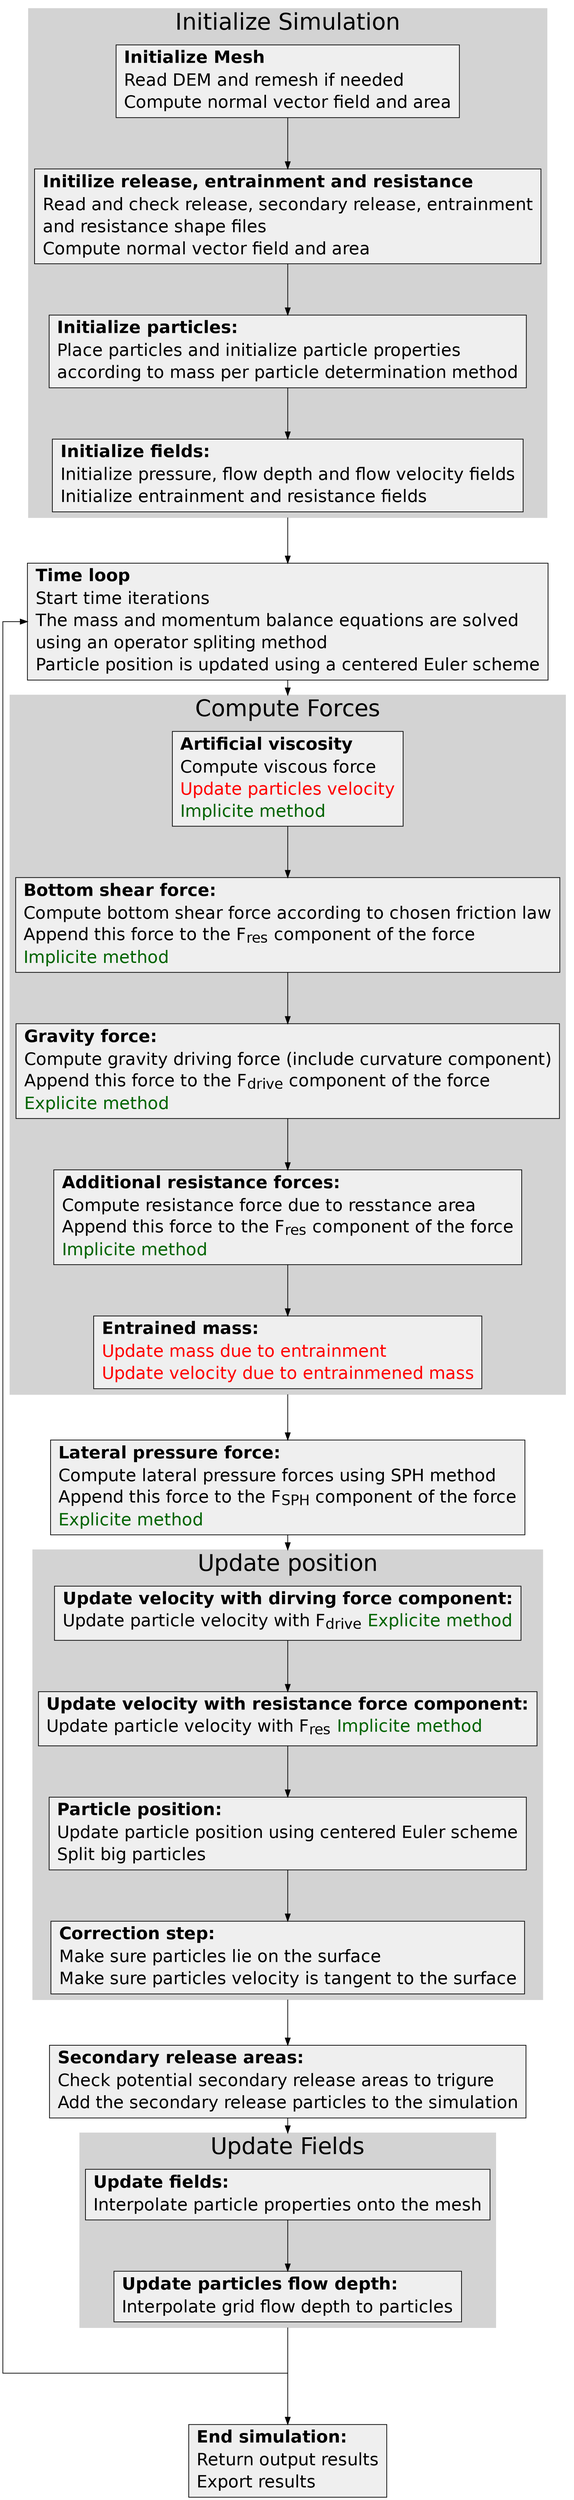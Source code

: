 
digraph "com1DFA algorithm graph" {
  /* compound=true; */
  newrank=true;
  size="100,100";
  rankdir="TB";
  graph [compound=true, ranksep=1, splines=ortho, fontname="helvetica", fontsize="32"];
  node [shape=box, style=filled, fontsize=24 fontname="helvetica" fillcolor="#efefef"];
  edge [fontname="helvetica", fontsize="18"];

  prepareMesh [label=<
   <table border="0" cellborder="0" cellspacing="1">
     <tr><td align="left"><b>Initialize Mesh</b></td></tr>
     <tr><td align="left">Read DEM and remesh if needed</td></tr>
     <tr><td align="left" >Compute normal vector field and area</td></tr>
    </table>>, href="../com1DFAAlgorithm.html#initialize-mesh" tooltip="Go to: initialize mesh" target="_top"];

  prepareAreas [label=<
   <table border="0" cellborder="0" cellspacing="1">
     <tr><td align="left"><b>Initilize release, entrainment and resistance</b></td></tr>
     <tr><td align="left">Read and check release, secondary release, entrainment</td></tr>
     <tr><td align="left">and resistance shape files</td></tr>
     <tr><td align="left" >Compute normal vector field and area</td></tr>
    </table>>, href="../com1DFAAlgorithm.html#initialize-release-entrainment-and-resistance" tooltip="Go to: release... initialization" target="_top"];

  initializeParticles [label=<
    <table border="0" cellborder="0" cellspacing="1">
     <tr><td align="left"><b>Initialize particles:</b></td></tr>
     <tr><td align="left">Place particles and initialize particle properties</td></tr>
     <tr><td align="left">according to mass per particle determination method</td></tr>
    </table>>, href="../com1DFAAlgorithm.html#initialize-particles" tooltip="Go to: particle initialization" target="_top"];

  initializeFields [label=<
    <table border="0" cellborder="0" cellspacing="1">
     <tr><td align="left"><b>Initialize fields:</b></td></tr>
     <tr><td align="left">Initialize pressure, flow depth and flow velocity fields</td></tr>
     <tr><td align="left">Initialize entrainment and resistance fields</td></tr>
    </table>>, href="../com1DFAAlgorithm.html#initialize-fields" tooltip="Go to: Initialize fields" target="_top"];

  timeLoop [label=<
    <table border="0" cellborder="0" cellspacing="1">
     <tr><td align="left"><b>Time loop</b></td></tr>
     <tr><td align="left">Start time iterations</td></tr>
     <tr><td align="left">The mass and momentum balance equations are solved</td></tr>
     <tr><td align="left">using an operator spliting method</td></tr>
     <tr><td align="left">Particle position is updated using a centered Euler scheme</td></tr>
    </table>>, href="../com1DFAAlgorithm.html#time-scheme-and-iterations" tooltip="Go to: Time scheme" target="_top"];

  endTimeLoop [width=0 shape=point label=""];


  artifViscosity [label=<
     <table border="0" cellborder="0" cellspacing="1">
       <tr><td align="left"><b>Artificial viscosity</b></td></tr>
       <tr><td align="left">Compute viscous force</td></tr>
       <tr><td align="left"><font color="red">Update particles velocity</font></td></tr>
       <tr><td align="left"><font color="darkgreen">Implicite method</font></td></tr>
     </table>>, href="../com1DFAAlgorithm.html#artificial-viscosity" tooltip="Go to: Artificial viscosity" target="_top"];

  computeFrictForce [label=<
     <table border="0" cellborder="0" cellspacing="1">
        <tr><td align="left" href="../theoryCom1DFA.html#compute-friction-forces"><b>Bottom shear force:</b></td></tr>
        <tr><td align="left" href="../theoryCom1DFA.html#bottom-shear-force" title="Go to: Friction model" target="_top">Compute bottom shear force according to chosen friction law</td></tr>
        <tr><td align="left" >Append this force to the F<SUB>res</SUB> component of the force</td></tr>
        <tr><td align="left"><font color="darkgreen">Implicite method</font></td></tr>
      </table>>];

  computeGravityForce [label=<
    <table border="0" cellborder="0" cellspacing="1">
       <tr><td align="left"><b>Gravity force:</b></td></tr>
       <tr><td align="left">Compute gravity driving force (include curvature component)</td></tr>
       <tr><td align="left" >Append this force to the F<SUB>drive</SUB> component of the force</td></tr>
       <tr><td align="left"><font color="darkgreen">Explicite method</font></td></tr>
     </table>>, href="../com1DFAAlgorithm.html#compute-body-driving-force" tooltip="Go to: Gravity force" target="_top"];

  computeResForce [label=<
      <table border="0" cellborder="0" cellspacing="1">
       <tr><td align="left"><b>Additional resistance forces:</b></td></tr>
       <tr><td align="left" href="../com1DFAAlgorithm.html#added-resistance-force" title="Go to: Resistance force" target="_top">Compute resistance force due to resstance area</td></tr>
       <tr><td align="left" >Append this force to the F<SUB>res</SUB> component of the force</td></tr>
       <tr><td align="left"><font color="darkgreen">Implicite method</font></td></tr>
     </table>>];
  updateMassEntr [label=<
      <table border="0" cellborder="0" cellspacing="1">
       <tr><td align="left"><b>Entrained mass:</b></td></tr>
       <tr><td align="left" href="../theoryCom1DFA.html#entrainment" target="_top"><font color="red">Update mass due to entrainment</font></td></tr>
       <tr><td align="left" ><font color="red">Update velocity due to entrainmened mass</font></td></tr>
    </table>>, href="../com1DFAAlgorithm.html#take-entrainment-into-account" tooltip="Go to: Add entrained mass" target="_top"];

  computeSPHForce [label=<
      <table border="0" cellborder="0" cellspacing="1">
       <tr><td align="left"><b>Lateral pressure force:</b></td></tr>
       <tr><td align="left" href="../DFAnumerics.html#sph-gradient" title="Go to: Add lateral pressure force" target="_top">Compute lateral pressure forces using SPH method</td></tr>
       <tr><td align="left" >Append this force to the F<SUB>SPH</SUB> component of the force</td></tr>
       <tr><td align="left"><font color="darkgreen">Explicite method</font></td></tr>
     </table>>];

  updateVelocityDrive [label=<
    <table border="0" cellborder="0" cellspacing="1">
       <tr><td align="left"><b>Update velocity with dirving force component:</b></td></tr>
       <tr><td align="left" >Update particle velocity with F<SUB>drive</SUB> <font color="darkgreen">Explicite method</font></td></tr>
       <tr><td align="left"></td></tr>
    </table>>, href="../com1DFAAlgorithm.html#update-position" tooltip="Go to: Update Position" target="_top"];

  updateVelocityFrict [label=<
    <table border="0" cellborder="0" cellspacing="1">
       <tr><td align="left"><b>Update velocity with resistance force component:</b></td></tr>
       <tr><td align="left" >Update particle velocity with F<SUB>res</SUB> <font color="darkgreen">Implicite method      </font></td></tr>
       <tr><td align="left"></td></tr>
    </table>>, href="../com1DFAAlgorithm.html#update-position" tooltip="Go to: Update Position" target="_top"];

  updatePartPos [label=<
      <table border="0" cellborder="0" cellspacing="1">
       <tr><td align="left"><b>Particle position:</b></td></tr>
       <tr><td align="left">Update particle position using centered Euler scheme</td></tr>
       <tr><td align="left">Split big particles</td></tr>
     </table>>, href="../com1DFAAlgorithm.html#update-position" tooltip="Go to: Update Position" target="_top"];

  correctPartPos [label=<
      <table border="0" cellborder="0" cellspacing="1">
       <tr><td align="left"><b>Correction step:</b></td></tr>
       <tr><td align="left">Make sure particles lie on the surface</td></tr>
       <tr><td align="left">Make sure particles velocity is tangent to the surface</td></tr>
     </table>>, href="../com1DFAAlgorithm.html#update-position" tooltip="Go to: Update Position" target="_top"];

  addSecRelease [label=<
      <table border="0" cellborder="0" cellspacing="1">
       <tr><td align="left"><b>Secondary release areas:</b></td></tr>
       <tr><td align="left" >Check potential secondary release areas to trigure</td></tr>
       <tr><td align="left" >Add the secondary release particles to the simulation</td></tr>
     </table>>, href="../com1DFAAlgorithm.html#add-secondary-release-area" tooltip="Go to: Secondary release" target="_top"];

  updateFields [label=<
    <table border="0" cellborder="0" cellspacing="1">
       <tr><td align="left"><b>Update fields:</b></td></tr>
       <tr><td align="left" >Interpolate particle properties onto the mesh</td></tr>
    </table>>, href="../com1DFAAlgorithm.html#update-fields" tooltip="Go to: Update fields" target="_top"];

  updateParticlesFlowDepth [label=<
    <table border="0" cellborder="0" cellspacing="1">
       <tr><td align="left"><b>Update particles flow depth:</b></td></tr>
       <tr><td align="left" >Interpolate grid flow depth to particles</td></tr>
    </table>>, href="../com1DFAAlgorithm.html#update-fields" tooltip="Go to: Update fields" target="_top"];

  endSimulation [label=<
    <table border="0" cellborder="0" cellspacing="1">
       <tr><td align="left"><b>End simulation:</b></td></tr>
       <tr><td align="left" >Return output results</td></tr>
       <tr><td align="left" >Export results</td></tr>
    </table>>, href="../com1DFAAlgorithm.html#simulation-outputs" tooltip="Go to: Simulation outputs" target="_top"];


  initializeFields -> timeLoop [weight=10,ltail=cluster_initialization];
  timeLoop -> artifViscosity [weight=10,lhead=cluster_Forces];
  updateMassEntr -> computeSPHForce [weight=10, ltail=cluster_Forces];
  computeSPHForce -> updateVelocityDrive [weight=10,lhead=cluster_2];
  correctPartPos -> addSecRelease [weight=10,ltail=cluster_2];
  addSecRelease -> updateFields [weight=10,lhead=cluster_3];
  updateParticlesFlowDepth -> endTimeLoop [weight=10,ltail=cluster_3, arrowhead=none];
  endTimeLoop -> endSimulation [weight=10];
  endTimeLoop -> timeLoop [weight=1, constraint=false];


  /* prepareMesh -> timeLoop [weight=10,ltail=cluster_initialization];
  timeLoop -> artifViscosity [weight=10,lhead=cluster_Forces];
  artifViscosity -> computeSPHForce [weight=10, ltail=cluster_Forces];
  computeSPHForce -> updateVelocityDrive [weight=10,lhead=cluster_2];
  updateVelocityDrive -> addSecRelease [weight=10,ltail=cluster_2];
  addSecRelease -> updateFields [weight=10,lhead=cluster_3];
  updateFields -> endTimeLoop [weight=10,ltail=cluster_3, arrowhead=none];
  endTimeLoop -> endSimulation [weight=10];
  endTimeLoop -> timeLoop [weight=1, constraint=false]; */

  subgraph cluster_initialization {
    /* rank=same; */
    style=filled;
    color=lightgrey;
    prepareMesh -> prepareAreas[weight=10];
    prepareAreas -> initializeParticles[weight=10];
    initializeParticles -> initializeFields[weight=10];
    label = "Initialize Simulation";
  }

  subgraph cluster_Forces {
    /* rank=same; */
    style=filled;
    color=lightgrey;
    artifViscosity -> computeFrictForce[weight=10];
    computeFrictForce -> computeGravityForce[weight=10];
    computeGravityForce -> computeResForce[weight=10];
    computeResForce -> updateMassEntr[weight=10];
    label = "Compute Forces";
  }

  subgraph cluster_2 {
    /* rank=same; */
    updateVelocityDrive -> updateVelocityFrict [weight=10];
    updateVelocityFrict -> updatePartPos [weight=10];
    updatePartPos -> correctPartPos [weight=10];
    href="../com1DFAAlgorithm.html#update-position" tooltip="Go to: Update Position" target="_top"
    label = "Update position";
    style=filled;
    color=lightgrey;
  }
  subgraph cluster_3 {
    /* rank=same; */
    updateFields -> updateParticlesFlowDepth [weight=10];
    label = "Update Fields";
    style=filled;
    color=lightgrey;
  }

   }
